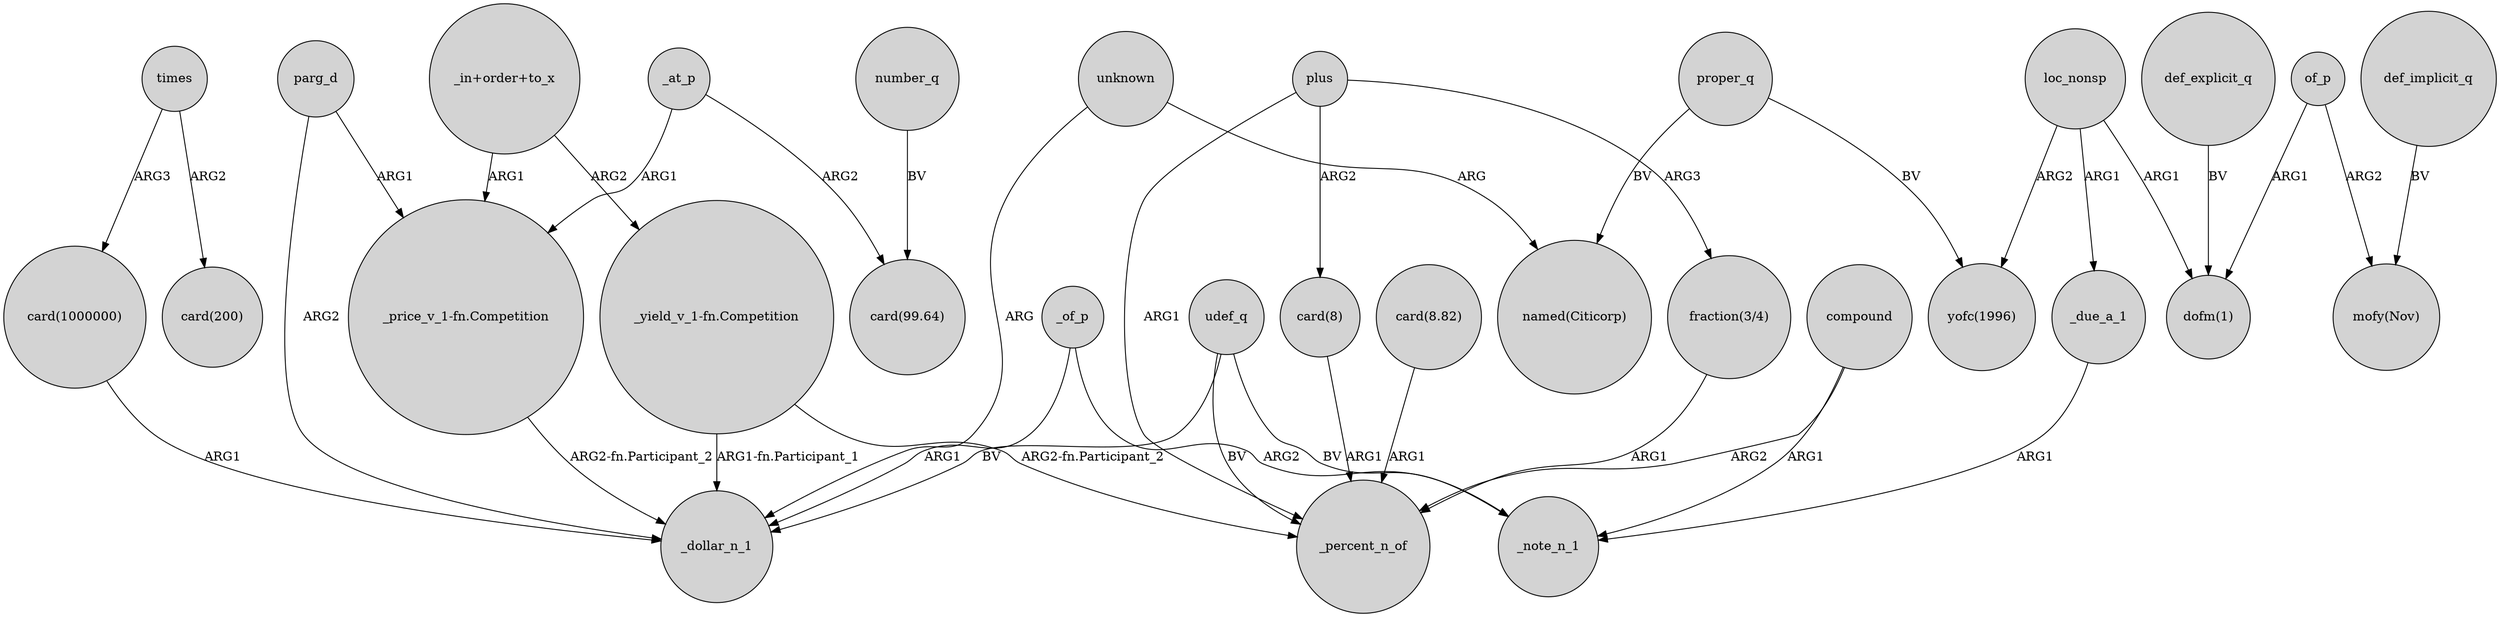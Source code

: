 digraph {
	node [shape=circle style=filled]
	_of_p -> _dollar_n_1 [label=ARG1]
	parg_d -> _dollar_n_1 [label=ARG2]
	of_p -> "mofy(Nov)" [label=ARG2]
	plus -> "card(8)" [label=ARG2]
	_at_p -> "_price_v_1-fn.Competition" [label=ARG1]
	times -> "card(1000000)" [label=ARG3]
	times -> "card(200)" [label=ARG2]
	number_q -> "card(99.64)" [label=BV]
	"card(8)" -> _percent_n_of [label=ARG1]
	"_price_v_1-fn.Competition" -> _dollar_n_1 [label="ARG2-fn.Participant_2"]
	"_in+order+to_x" -> "_price_v_1-fn.Competition" [label=ARG1]
	unknown -> _dollar_n_1 [label=ARG]
	plus -> _percent_n_of [label=ARG1]
	"_yield_v_1-fn.Competition" -> _dollar_n_1 [label="ARG1-fn.Participant_1"]
	def_explicit_q -> "dofm(1)" [label=BV]
	"_in+order+to_x" -> "_yield_v_1-fn.Competition" [label=ARG2]
	udef_q -> _percent_n_of [label=BV]
	_at_p -> "card(99.64)" [label=ARG2]
	compound -> _percent_n_of [label=ARG2]
	udef_q -> _note_n_1 [label=BV]
	"_yield_v_1-fn.Competition" -> _percent_n_of [label="ARG2-fn.Participant_2"]
	compound -> _note_n_1 [label=ARG1]
	udef_q -> _dollar_n_1 [label=BV]
	"card(1000000)" -> _dollar_n_1 [label=ARG1]
	loc_nonsp -> _due_a_1 [label=ARG1]
	_due_a_1 -> _note_n_1 [label=ARG1]
	"fraction(3/4)" -> _percent_n_of [label=ARG1]
	plus -> "fraction(3/4)" [label=ARG3]
	unknown -> "named(Citicorp)" [label=ARG]
	proper_q -> "named(Citicorp)" [label=BV]
	def_implicit_q -> "mofy(Nov)" [label=BV]
	of_p -> "dofm(1)" [label=ARG1]
	parg_d -> "_price_v_1-fn.Competition" [label=ARG1]
	loc_nonsp -> "yofc(1996)" [label=ARG2]
	proper_q -> "yofc(1996)" [label=BV]
	_of_p -> _note_n_1 [label=ARG2]
	"card(8.82)" -> _percent_n_of [label=ARG1]
	loc_nonsp -> "dofm(1)" [label=ARG1]
}
